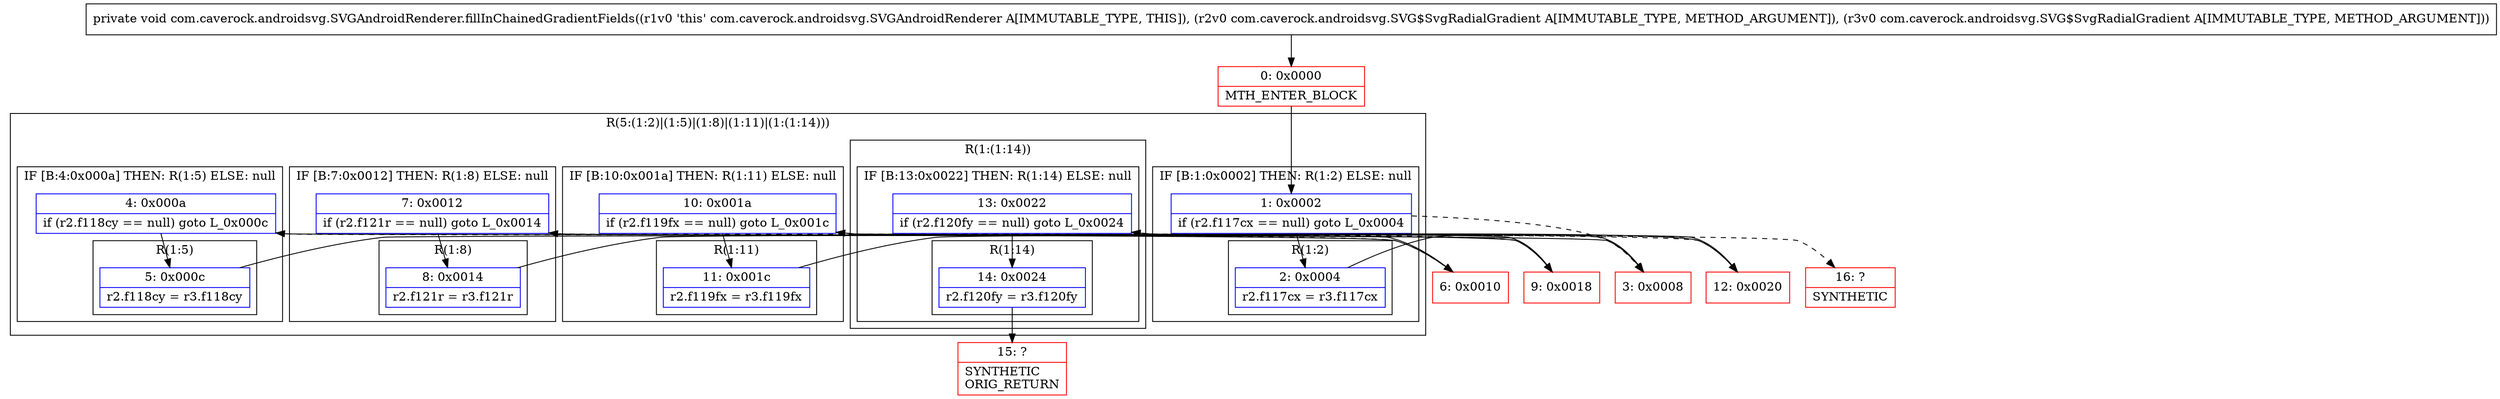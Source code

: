 digraph "CFG forcom.caverock.androidsvg.SVGAndroidRenderer.fillInChainedGradientFields(Lcom\/caverock\/androidsvg\/SVG$SvgRadialGradient;Lcom\/caverock\/androidsvg\/SVG$SvgRadialGradient;)V" {
subgraph cluster_Region_867559265 {
label = "R(5:(1:2)|(1:5)|(1:8)|(1:11)|(1:(1:14)))";
node [shape=record,color=blue];
subgraph cluster_IfRegion_1650721765 {
label = "IF [B:1:0x0002] THEN: R(1:2) ELSE: null";
node [shape=record,color=blue];
Node_1 [shape=record,label="{1\:\ 0x0002|if (r2.f117cx == null) goto L_0x0004\l}"];
subgraph cluster_Region_1471481098 {
label = "R(1:2)";
node [shape=record,color=blue];
Node_2 [shape=record,label="{2\:\ 0x0004|r2.f117cx = r3.f117cx\l}"];
}
}
subgraph cluster_IfRegion_1623644865 {
label = "IF [B:4:0x000a] THEN: R(1:5) ELSE: null";
node [shape=record,color=blue];
Node_4 [shape=record,label="{4\:\ 0x000a|if (r2.f118cy == null) goto L_0x000c\l}"];
subgraph cluster_Region_2085922647 {
label = "R(1:5)";
node [shape=record,color=blue];
Node_5 [shape=record,label="{5\:\ 0x000c|r2.f118cy = r3.f118cy\l}"];
}
}
subgraph cluster_IfRegion_1047390227 {
label = "IF [B:7:0x0012] THEN: R(1:8) ELSE: null";
node [shape=record,color=blue];
Node_7 [shape=record,label="{7\:\ 0x0012|if (r2.f121r == null) goto L_0x0014\l}"];
subgraph cluster_Region_1099904897 {
label = "R(1:8)";
node [shape=record,color=blue];
Node_8 [shape=record,label="{8\:\ 0x0014|r2.f121r = r3.f121r\l}"];
}
}
subgraph cluster_IfRegion_390720931 {
label = "IF [B:10:0x001a] THEN: R(1:11) ELSE: null";
node [shape=record,color=blue];
Node_10 [shape=record,label="{10\:\ 0x001a|if (r2.f119fx == null) goto L_0x001c\l}"];
subgraph cluster_Region_1316920834 {
label = "R(1:11)";
node [shape=record,color=blue];
Node_11 [shape=record,label="{11\:\ 0x001c|r2.f119fx = r3.f119fx\l}"];
}
}
subgraph cluster_Region_528665262 {
label = "R(1:(1:14))";
node [shape=record,color=blue];
subgraph cluster_IfRegion_654956000 {
label = "IF [B:13:0x0022] THEN: R(1:14) ELSE: null";
node [shape=record,color=blue];
Node_13 [shape=record,label="{13\:\ 0x0022|if (r2.f120fy == null) goto L_0x0024\l}"];
subgraph cluster_Region_2138374231 {
label = "R(1:14)";
node [shape=record,color=blue];
Node_14 [shape=record,label="{14\:\ 0x0024|r2.f120fy = r3.f120fy\l}"];
}
}
}
}
Node_0 [shape=record,color=red,label="{0\:\ 0x0000|MTH_ENTER_BLOCK\l}"];
Node_3 [shape=record,color=red,label="{3\:\ 0x0008}"];
Node_6 [shape=record,color=red,label="{6\:\ 0x0010}"];
Node_9 [shape=record,color=red,label="{9\:\ 0x0018}"];
Node_12 [shape=record,color=red,label="{12\:\ 0x0020}"];
Node_15 [shape=record,color=red,label="{15\:\ ?|SYNTHETIC\lORIG_RETURN\l}"];
Node_16 [shape=record,color=red,label="{16\:\ ?|SYNTHETIC\l}"];
MethodNode[shape=record,label="{private void com.caverock.androidsvg.SVGAndroidRenderer.fillInChainedGradientFields((r1v0 'this' com.caverock.androidsvg.SVGAndroidRenderer A[IMMUTABLE_TYPE, THIS]), (r2v0 com.caverock.androidsvg.SVG$SvgRadialGradient A[IMMUTABLE_TYPE, METHOD_ARGUMENT]), (r3v0 com.caverock.androidsvg.SVG$SvgRadialGradient A[IMMUTABLE_TYPE, METHOD_ARGUMENT])) }"];
MethodNode -> Node_0;
Node_1 -> Node_2;
Node_1 -> Node_3[style=dashed];
Node_2 -> Node_3;
Node_4 -> Node_5;
Node_4 -> Node_6[style=dashed];
Node_5 -> Node_6;
Node_7 -> Node_8;
Node_7 -> Node_9[style=dashed];
Node_8 -> Node_9;
Node_10 -> Node_11;
Node_10 -> Node_12[style=dashed];
Node_11 -> Node_12;
Node_13 -> Node_14;
Node_13 -> Node_16[style=dashed];
Node_14 -> Node_15;
Node_0 -> Node_1;
Node_3 -> Node_4;
Node_6 -> Node_7;
Node_9 -> Node_10;
Node_12 -> Node_13;
}

